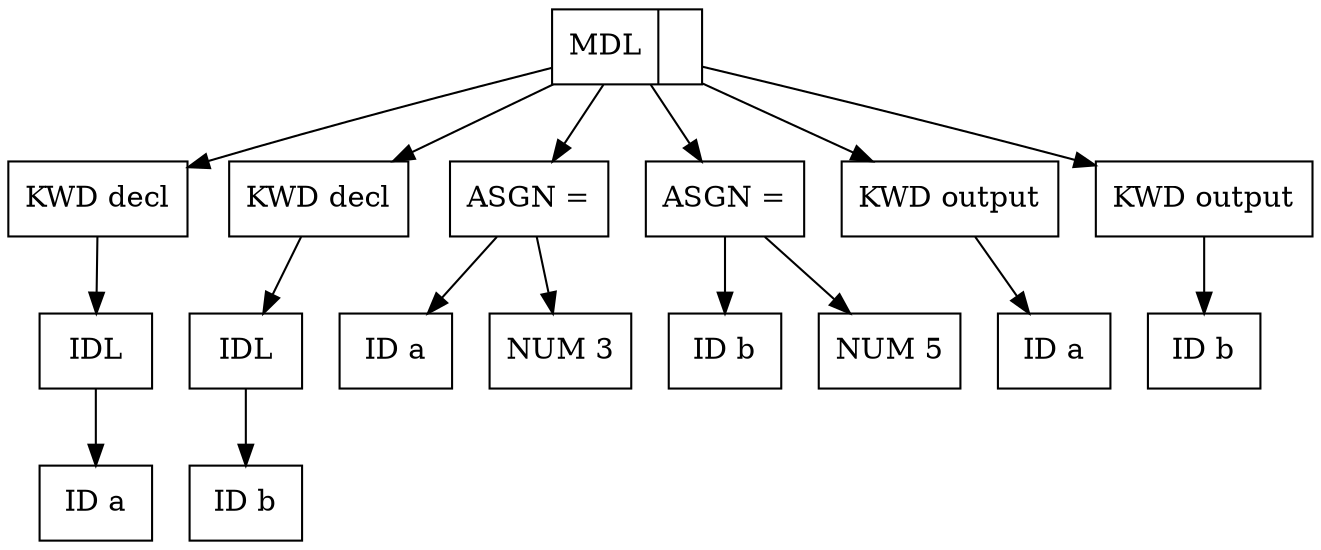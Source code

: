 digraph G {
node [shape = circle];
node0 [ uuid = "88acf7c1-6795-4243-844c-a1e123075fdd" shape = "record" label = "MDL 
|" ];
node1 [ uuid = "1dd3510e-7095-4653-80b6-3d8e5051af6c" shape = "record" label = "KWD decl
" ];
node2 [ uuid = "081aff15-22c6-41c9-be11-d5ce73cc5eb2" shape = "record" label = "IDL 
" ];
node3 [ uuid = "668b0116-b172-480e-a343-4145a5d7639b" shape = "record" label = "ID a
" ];
node2 -> node3;
node1 -> node2;
node0 -> node1;
node4 [ uuid = "7454a335-6a5f-46cb-9062-ec70e85d3465" shape = "record" label = "KWD decl
" ];
node5 [ uuid = "44de0f22-5051-452b-a1d9-a039155eac6b" shape = "record" label = "IDL 
" ];
node6 [ uuid = "b8714ac9-788f-4c5d-995e-55b08b9dd818" shape = "record" label = "ID b
" ];
node5 -> node6;
node4 -> node5;
node0 -> node4;
node8 [ uuid = "164bc57b-9e45-43a0-aff6-5897a611f349" shape = "record" label = "ASGN =
" ];
node7 [ uuid = "0d3231fb-9b02-47e1-87ee-c4b889675281" shape = "record" label = "ID a
" ];
node8 -> node7;
node9 [ uuid = "fac4b187-d1db-4a32-b880-3f6c50fe8dc6" shape = "record" label = "NUM 3
" ];
node8 -> node9;
node0 -> node8;
node11 [ uuid = "24509106-21c6-44c6-9185-55facb06edf4" shape = "record" label = "ASGN =
" ];
node10 [ uuid = "2ad6ff14-5eae-4e08-a4f5-f18ba384e544" shape = "record" label = "ID b
" ];
node11 -> node10;
node12 [ uuid = "2921acfd-6b04-4c1a-b53c-374761c4af26" shape = "record" label = "NUM 5
" ];
node11 -> node12;
node0 -> node11;
node13 [ uuid = "8decc90e-1102-4540-b3ce-ff84c30f9acb" shape = "record" label = "KWD output
" ];
node14 [ uuid = "a736f575-5383-4e75-8ee5-d9b07d3229aa" shape = "record" label = "ID a
" ];
node13 -> node14;
node0 -> node13;
node15 [ uuid = "bd86bd55-863f-4e22-bd5a-bb070aef5cf7" shape = "record" label = "KWD output
" ];
node16 [ uuid = "ea330a7c-c75a-400d-81b8-ec71c1da185d" shape = "record" label = "ID b
" ];
node15 -> node16;
node0 -> node15;
}
